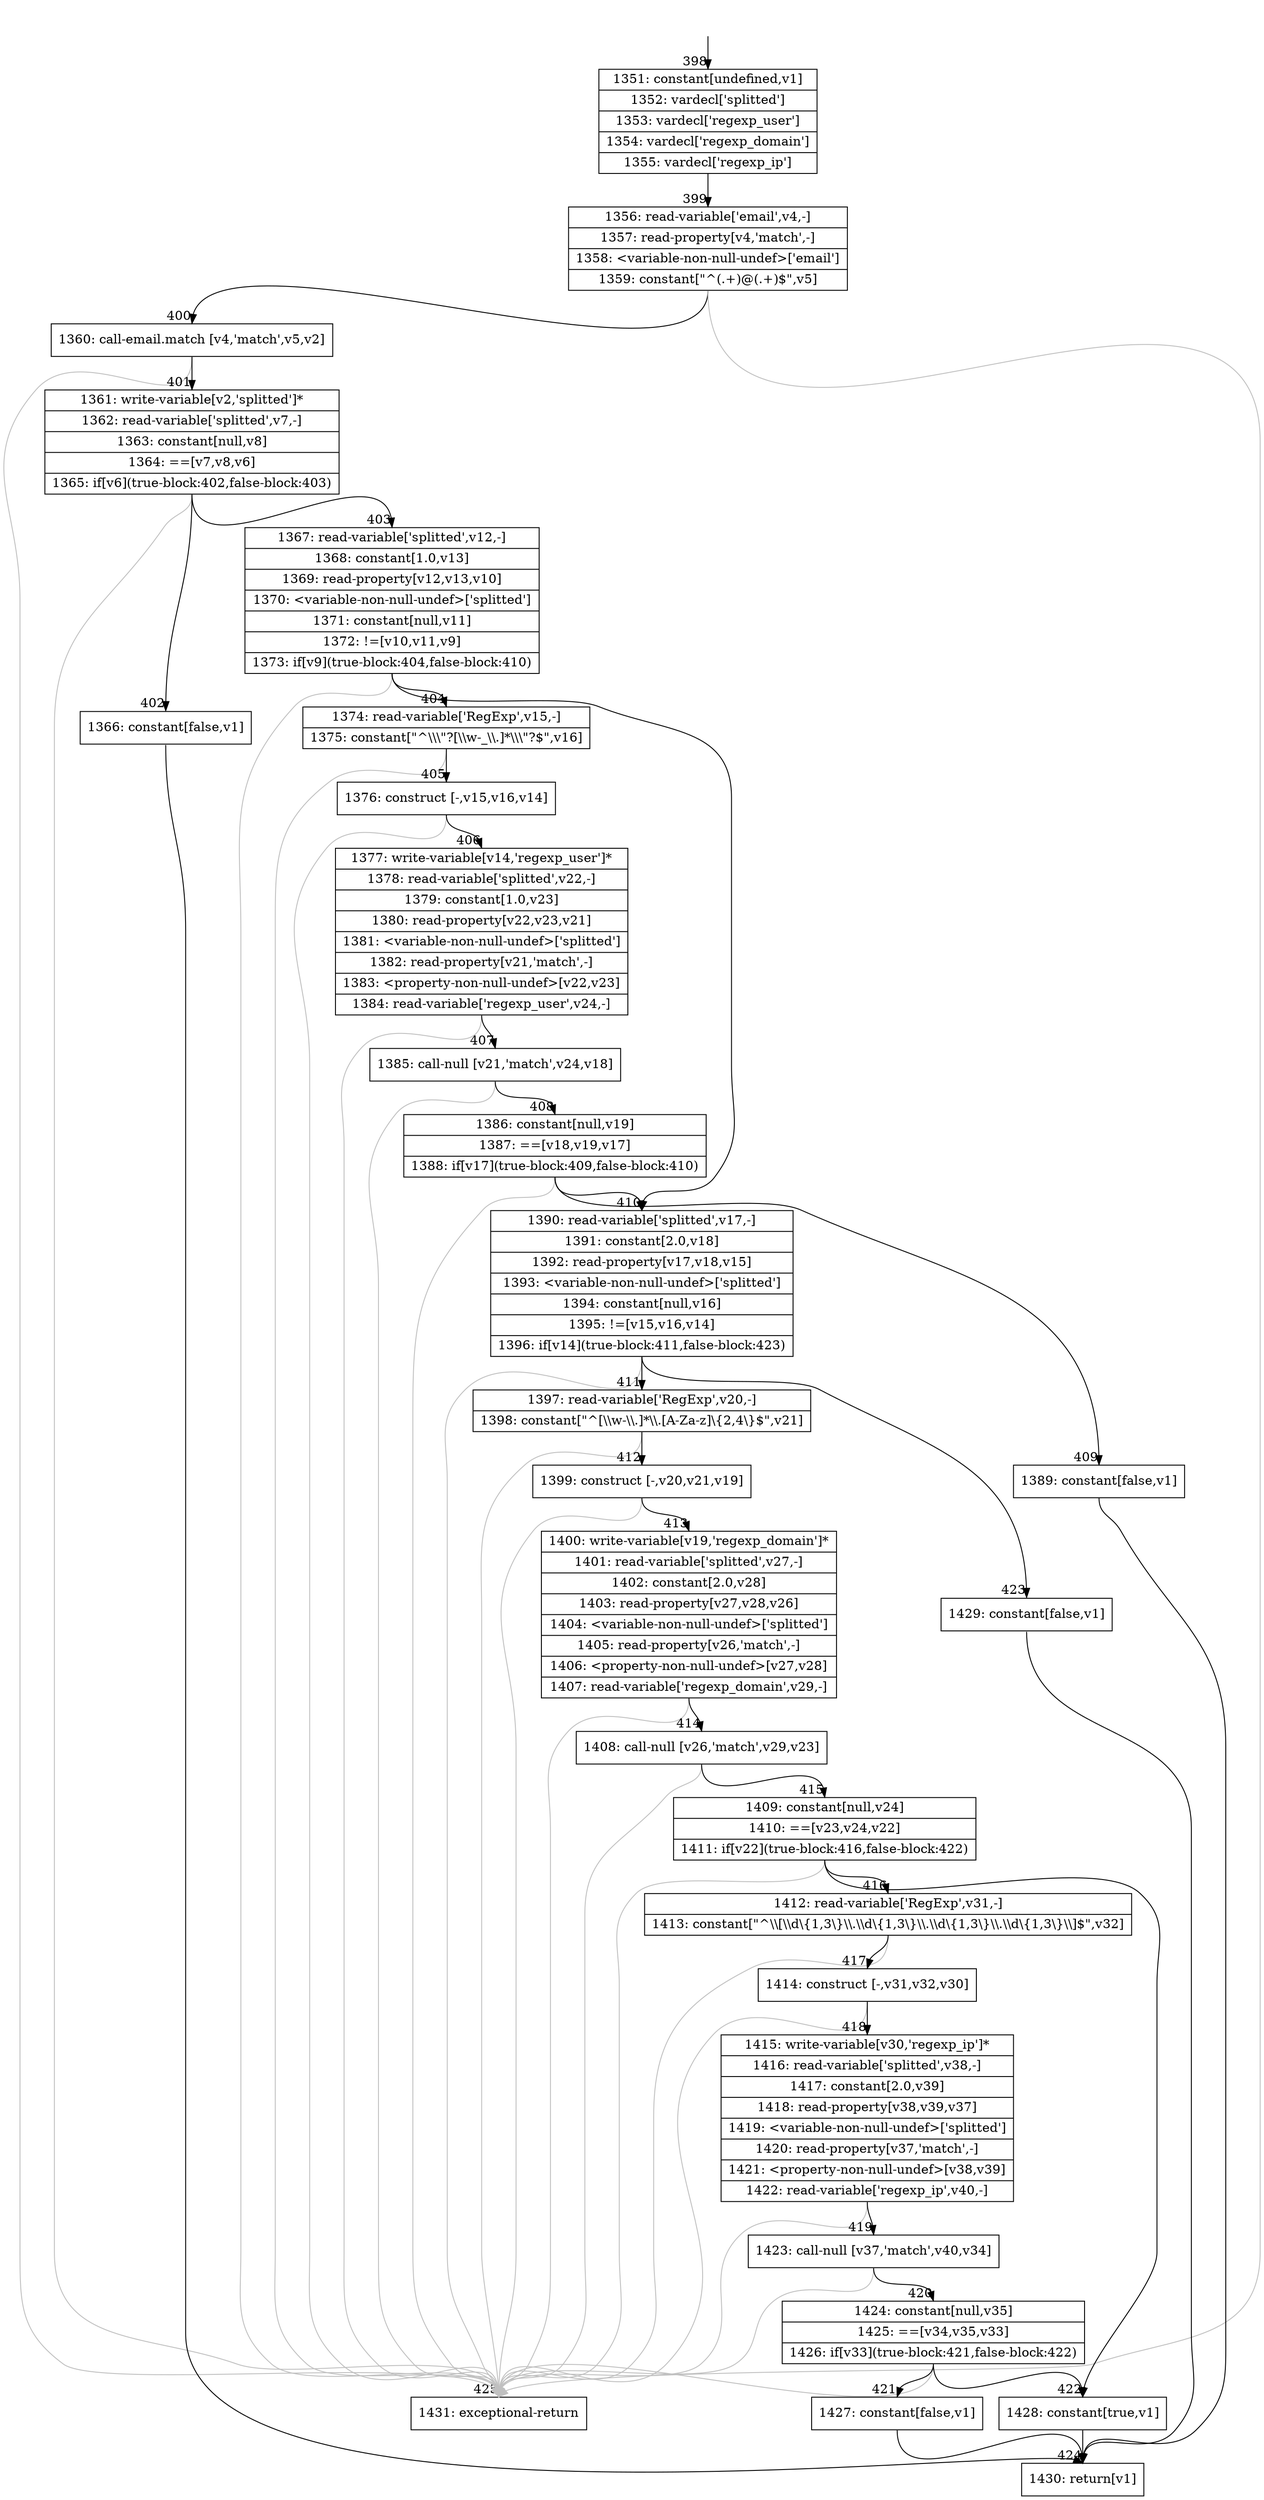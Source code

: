 digraph {
rankdir="TD"
BB_entry40[shape=none,label=""];
BB_entry40 -> BB398 [tailport=s, headport=n, headlabel="    398"]
BB398 [shape=record label="{1351: constant[undefined,v1]|1352: vardecl['splitted']|1353: vardecl['regexp_user']|1354: vardecl['regexp_domain']|1355: vardecl['regexp_ip']}" ] 
BB398 -> BB399 [tailport=s, headport=n, headlabel="      399"]
BB399 [shape=record label="{1356: read-variable['email',v4,-]|1357: read-property[v4,'match',-]|1358: \<variable-non-null-undef\>['email']|1359: constant[\"^(.+)@(.+)$\",v5]}" ] 
BB399 -> BB400 [tailport=s, headport=n, headlabel="      400"]
BB399 -> BB425 [tailport=s, headport=n, color=gray, headlabel="      425"]
BB400 [shape=record label="{1360: call-email.match [v4,'match',v5,v2]}" ] 
BB400 -> BB401 [tailport=s, headport=n, headlabel="      401"]
BB400 -> BB425 [tailport=s, headport=n, color=gray]
BB401 [shape=record label="{1361: write-variable[v2,'splitted']*|1362: read-variable['splitted',v7,-]|1363: constant[null,v8]|1364: ==[v7,v8,v6]|1365: if[v6](true-block:402,false-block:403)}" ] 
BB401 -> BB402 [tailport=s, headport=n, headlabel="      402"]
BB401 -> BB403 [tailport=s, headport=n, headlabel="      403"]
BB401 -> BB425 [tailport=s, headport=n, color=gray]
BB402 [shape=record label="{1366: constant[false,v1]}" ] 
BB402 -> BB424 [tailport=s, headport=n, headlabel="      424"]
BB403 [shape=record label="{1367: read-variable['splitted',v12,-]|1368: constant[1.0,v13]|1369: read-property[v12,v13,v10]|1370: \<variable-non-null-undef\>['splitted']|1371: constant[null,v11]|1372: !=[v10,v11,v9]|1373: if[v9](true-block:404,false-block:410)}" ] 
BB403 -> BB404 [tailport=s, headport=n, headlabel="      404"]
BB403 -> BB410 [tailport=s, headport=n, headlabel="      410"]
BB403 -> BB425 [tailport=s, headport=n, color=gray]
BB404 [shape=record label="{1374: read-variable['RegExp',v15,-]|1375: constant[\"^\\\\\\\"?[\\\\w-_\\\\.]*\\\\\\\"?$\",v16]}" ] 
BB404 -> BB405 [tailport=s, headport=n, headlabel="      405"]
BB404 -> BB425 [tailport=s, headport=n, color=gray]
BB405 [shape=record label="{1376: construct [-,v15,v16,v14]}" ] 
BB405 -> BB406 [tailport=s, headport=n, headlabel="      406"]
BB405 -> BB425 [tailport=s, headport=n, color=gray]
BB406 [shape=record label="{1377: write-variable[v14,'regexp_user']*|1378: read-variable['splitted',v22,-]|1379: constant[1.0,v23]|1380: read-property[v22,v23,v21]|1381: \<variable-non-null-undef\>['splitted']|1382: read-property[v21,'match',-]|1383: \<property-non-null-undef\>[v22,v23]|1384: read-variable['regexp_user',v24,-]}" ] 
BB406 -> BB407 [tailport=s, headport=n, headlabel="      407"]
BB406 -> BB425 [tailport=s, headport=n, color=gray]
BB407 [shape=record label="{1385: call-null [v21,'match',v24,v18]}" ] 
BB407 -> BB408 [tailport=s, headport=n, headlabel="      408"]
BB407 -> BB425 [tailport=s, headport=n, color=gray]
BB408 [shape=record label="{1386: constant[null,v19]|1387: ==[v18,v19,v17]|1388: if[v17](true-block:409,false-block:410)}" ] 
BB408 -> BB409 [tailport=s, headport=n, headlabel="      409"]
BB408 -> BB410 [tailport=s, headport=n]
BB408 -> BB425 [tailport=s, headport=n, color=gray]
BB409 [shape=record label="{1389: constant[false,v1]}" ] 
BB409 -> BB424 [tailport=s, headport=n]
BB410 [shape=record label="{1390: read-variable['splitted',v17,-]|1391: constant[2.0,v18]|1392: read-property[v17,v18,v15]|1393: \<variable-non-null-undef\>['splitted']|1394: constant[null,v16]|1395: !=[v15,v16,v14]|1396: if[v14](true-block:411,false-block:423)}" ] 
BB410 -> BB411 [tailport=s, headport=n, headlabel="      411"]
BB410 -> BB423 [tailport=s, headport=n, headlabel="      423"]
BB410 -> BB425 [tailport=s, headport=n, color=gray]
BB411 [shape=record label="{1397: read-variable['RegExp',v20,-]|1398: constant[\"^[\\\\w-\\\\.]*\\\\.[A-Za-z]\\\{2,4\\\}$\",v21]}" ] 
BB411 -> BB412 [tailport=s, headport=n, headlabel="      412"]
BB411 -> BB425 [tailport=s, headport=n, color=gray]
BB412 [shape=record label="{1399: construct [-,v20,v21,v19]}" ] 
BB412 -> BB413 [tailport=s, headport=n, headlabel="      413"]
BB412 -> BB425 [tailport=s, headport=n, color=gray]
BB413 [shape=record label="{1400: write-variable[v19,'regexp_domain']*|1401: read-variable['splitted',v27,-]|1402: constant[2.0,v28]|1403: read-property[v27,v28,v26]|1404: \<variable-non-null-undef\>['splitted']|1405: read-property[v26,'match',-]|1406: \<property-non-null-undef\>[v27,v28]|1407: read-variable['regexp_domain',v29,-]}" ] 
BB413 -> BB414 [tailport=s, headport=n, headlabel="      414"]
BB413 -> BB425 [tailport=s, headport=n, color=gray]
BB414 [shape=record label="{1408: call-null [v26,'match',v29,v23]}" ] 
BB414 -> BB415 [tailport=s, headport=n, headlabel="      415"]
BB414 -> BB425 [tailport=s, headport=n, color=gray]
BB415 [shape=record label="{1409: constant[null,v24]|1410: ==[v23,v24,v22]|1411: if[v22](true-block:416,false-block:422)}" ] 
BB415 -> BB416 [tailport=s, headport=n, headlabel="      416"]
BB415 -> BB422 [tailport=s, headport=n, headlabel="      422"]
BB415 -> BB425 [tailport=s, headport=n, color=gray]
BB416 [shape=record label="{1412: read-variable['RegExp',v31,-]|1413: constant[\"^\\\\[\\\\d\\\{1,3\\\}\\\\.\\\\d\\\{1,3\\\}\\\\.\\\\d\\\{1,3\\\}\\\\.\\\\d\\\{1,3\\\}\\\\]$\",v32]}" ] 
BB416 -> BB417 [tailport=s, headport=n, headlabel="      417"]
BB416 -> BB425 [tailport=s, headport=n, color=gray]
BB417 [shape=record label="{1414: construct [-,v31,v32,v30]}" ] 
BB417 -> BB418 [tailport=s, headport=n, headlabel="      418"]
BB417 -> BB425 [tailport=s, headport=n, color=gray]
BB418 [shape=record label="{1415: write-variable[v30,'regexp_ip']*|1416: read-variable['splitted',v38,-]|1417: constant[2.0,v39]|1418: read-property[v38,v39,v37]|1419: \<variable-non-null-undef\>['splitted']|1420: read-property[v37,'match',-]|1421: \<property-non-null-undef\>[v38,v39]|1422: read-variable['regexp_ip',v40,-]}" ] 
BB418 -> BB419 [tailport=s, headport=n, headlabel="      419"]
BB418 -> BB425 [tailport=s, headport=n, color=gray]
BB419 [shape=record label="{1423: call-null [v37,'match',v40,v34]}" ] 
BB419 -> BB420 [tailport=s, headport=n, headlabel="      420"]
BB419 -> BB425 [tailport=s, headport=n, color=gray]
BB420 [shape=record label="{1424: constant[null,v35]|1425: ==[v34,v35,v33]|1426: if[v33](true-block:421,false-block:422)}" ] 
BB420 -> BB421 [tailport=s, headport=n, headlabel="      421"]
BB420 -> BB422 [tailport=s, headport=n]
BB420 -> BB425 [tailport=s, headport=n, color=gray]
BB421 [shape=record label="{1427: constant[false,v1]}" ] 
BB421 -> BB424 [tailport=s, headport=n]
BB422 [shape=record label="{1428: constant[true,v1]}" ] 
BB422 -> BB424 [tailport=s, headport=n]
BB423 [shape=record label="{1429: constant[false,v1]}" ] 
BB423 -> BB424 [tailport=s, headport=n]
BB424 [shape=record label="{1430: return[v1]}" ] 
BB425 [shape=record label="{1431: exceptional-return}" ] 
//#$~ 576
}
